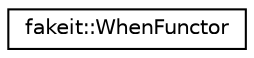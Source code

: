 digraph "Graphical Class Hierarchy"
{
  edge [fontname="Helvetica",fontsize="10",labelfontname="Helvetica",labelfontsize="10"];
  node [fontname="Helvetica",fontsize="10",shape=record];
  rankdir="LR";
  Node1 [label="fakeit::WhenFunctor",height=0.2,width=0.4,color="black", fillcolor="white", style="filled",URL="$d5/d24/classfakeit_1_1WhenFunctor.html"];
}

